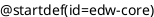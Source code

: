 @startdef(id=edw-core)

frame "Event Driven Workflow" {
    frame "Producers"{
        [Strava Connector] as [StravaConnect]
        [Komoot Connector] as [KomootConnect]
        [File Connector] as [FileConnect]
    }

    frame "Data Store"{
        [Sports-Repository] as [SportsRepo]
    }

    frame "Event Bus"{
        () "dz.edw.activity" as DomainActivity
        () "dz.edw.workflow\nconnect.status" as WorkflowStatus
        () "lz.edw.komoot-\nconnect.activity" as KomootActivity
        () "lz.edw.strava-\nconnect.activity" as StravaActivity
        () "lz.edw.strava-\nconnect.activity.error" as StravaActivityError
    }

    database "PostgreSQL" {
        frame "SPORTS" {
          [ACTIVITY]
        }
    }
}

[ACTIVITY] <--> [SportsRepo] : CRUD
@enddef

@startdef(id=portals)
    frame "Portals"{
        [Runmeter] as runmeter
        () "Runmeter Files" as runmeterFiles
        [Strava Portal] as [Strava]
        runmeter --> runmeterFiles : export
        [Komoot Portal] as [Komoot]
    }
@enddef

@startdef(id=workflow)
frame "Event Driven Workflow" {
    frame "Workflow Control"{
        [WorkflowControlCenter] as [WF-CC]
    }
}
@enddef

@startdef(id=serverless)
frame "Event Driven Workflow" {
    frame "Serverless"{
        [Serverless Platform] as [knative]
        () "Transformation" as transformation
        () "Validation" as validation
        knative O-- validation
        knative o-- transformation
    }
}
@enddef

